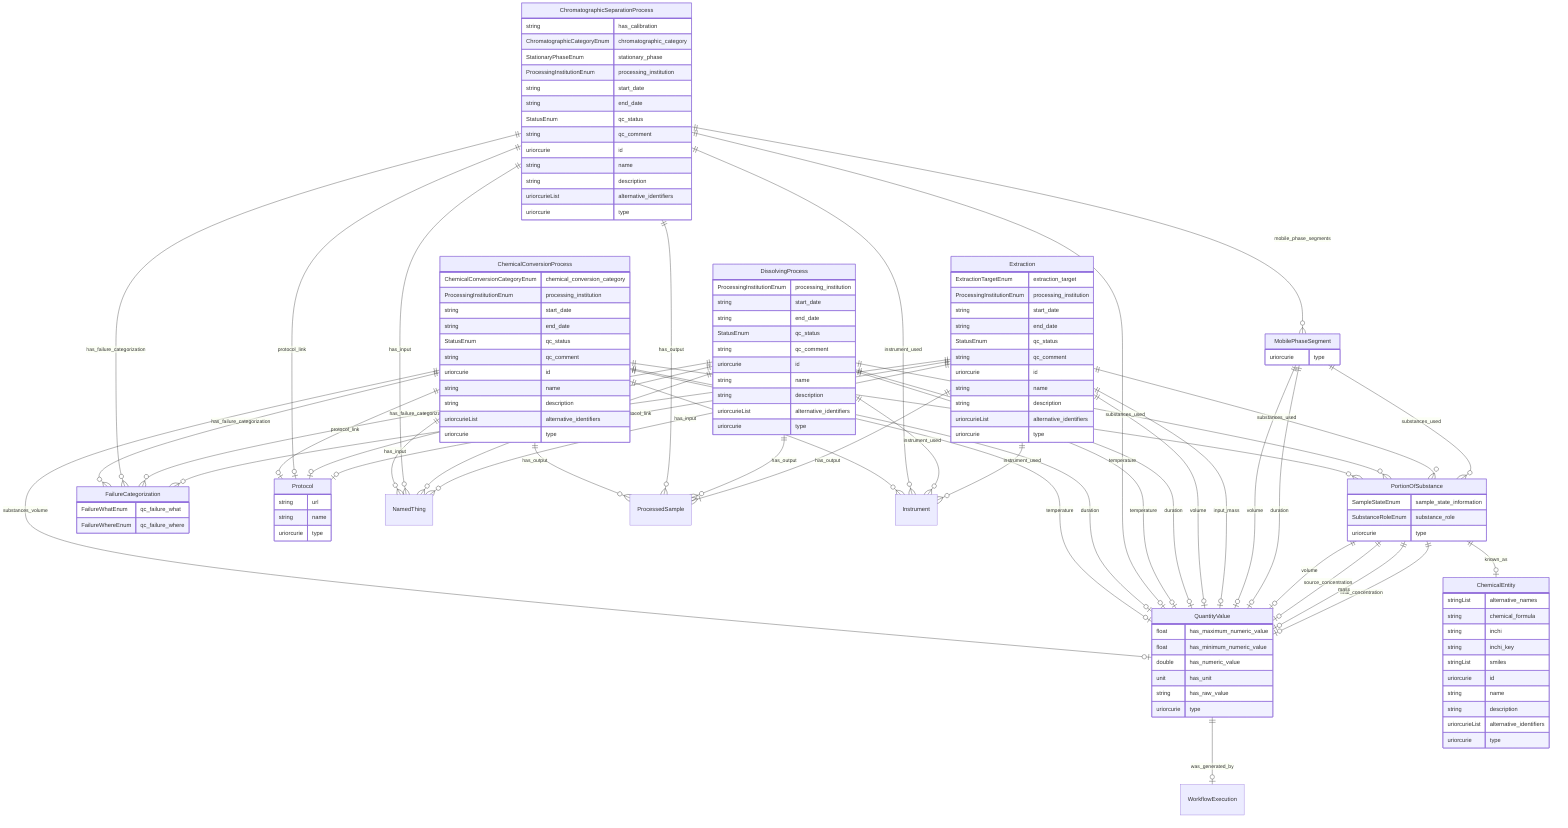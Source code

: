 erDiagram
PortionOfSubstance {
    SampleStateEnum sample_state_information  
    SubstanceRoleEnum substance_role  
    uriorcurie type  
}
QuantityValue {
    float has_maximum_numeric_value  
    float has_minimum_numeric_value  
    double has_numeric_value  
    unit has_unit  
    string has_raw_value  
    uriorcurie type  
}
MobilePhaseSegment {
    uriorcurie type  
}
Extraction {
    ExtractionTargetEnum extraction_target  
    ProcessingInstitutionEnum processing_institution  
    string start_date  
    string end_date  
    StatusEnum qc_status  
    string qc_comment  
    uriorcurie id  
    string name  
    string description  
    uriorcurieList alternative_identifiers  
    uriorcurie type  
}
FailureCategorization {
    FailureWhatEnum qc_failure_what  
    FailureWhereEnum qc_failure_where  
}
Protocol {
    string url  
    string name  
    uriorcurie type  
}
DissolvingProcess {
    ProcessingInstitutionEnum processing_institution  
    string start_date  
    string end_date  
    StatusEnum qc_status  
    string qc_comment  
    uriorcurie id  
    string name  
    string description  
    uriorcurieList alternative_identifiers  
    uriorcurie type  
}
ChromatographicSeparationProcess {
    string has_calibration  
    ChromatographicCategoryEnum chromatographic_category  
    StationaryPhaseEnum stationary_phase  
    ProcessingInstitutionEnum processing_institution  
    string start_date  
    string end_date  
    StatusEnum qc_status  
    string qc_comment  
    uriorcurie id  
    string name  
    string description  
    uriorcurieList alternative_identifiers  
    uriorcurie type  
}
ChemicalEntity {
    stringList alternative_names  
    string chemical_formula  
    string inchi  
    string inchi_key  
    stringList smiles  
    uriorcurie id  
    string name  
    string description  
    uriorcurieList alternative_identifiers  
    uriorcurie type  
}
ChemicalConversionProcess {
    ChemicalConversionCategoryEnum chemical_conversion_category  
    ProcessingInstitutionEnum processing_institution  
    string start_date  
    string end_date  
    StatusEnum qc_status  
    string qc_comment  
    uriorcurie id  
    string name  
    string description  
    uriorcurieList alternative_identifiers  
    uriorcurie type  
}

PortionOfSubstance ||--|o QuantityValue : "final_concentration"
PortionOfSubstance ||--|o ChemicalEntity : "known_as"
PortionOfSubstance ||--|o QuantityValue : "mass"
PortionOfSubstance ||--|o QuantityValue : "source_concentration"
PortionOfSubstance ||--|o QuantityValue : "volume"
QuantityValue ||--|o WorkflowExecution : "was_generated_by"
MobilePhaseSegment ||--|o QuantityValue : "duration"
MobilePhaseSegment ||--}o PortionOfSubstance : "substances_used"
MobilePhaseSegment ||--|o QuantityValue : "volume"
Extraction ||--}o PortionOfSubstance : "substances_used"
Extraction ||--|o QuantityValue : "input_mass"
Extraction ||--|o QuantityValue : "volume"
Extraction ||--}o NamedThing : "has_input"
Extraction ||--}| ProcessedSample : "has_output"
Extraction ||--}o Instrument : "instrument_used"
Extraction ||--|o Protocol : "protocol_link"
Extraction ||--}o FailureCategorization : "has_failure_categorization"
DissolvingProcess ||--|o QuantityValue : "duration"
DissolvingProcess ||--|o QuantityValue : "temperature"
DissolvingProcess ||--}o PortionOfSubstance : "substances_used"
DissolvingProcess ||--}o NamedThing : "has_input"
DissolvingProcess ||--}o ProcessedSample : "has_output"
DissolvingProcess ||--}o Instrument : "instrument_used"
DissolvingProcess ||--|o Protocol : "protocol_link"
DissolvingProcess ||--}o FailureCategorization : "has_failure_categorization"
ChromatographicSeparationProcess ||--}o MobilePhaseSegment : "mobile_phase_segments"
ChromatographicSeparationProcess ||--|o QuantityValue : "temperature"
ChromatographicSeparationProcess ||--}o NamedThing : "has_input"
ChromatographicSeparationProcess ||--}o ProcessedSample : "has_output"
ChromatographicSeparationProcess ||--}o Instrument : "instrument_used"
ChromatographicSeparationProcess ||--|o Protocol : "protocol_link"
ChromatographicSeparationProcess ||--}o FailureCategorization : "has_failure_categorization"
ChemicalConversionProcess ||--|o QuantityValue : "duration"
ChemicalConversionProcess ||--|o QuantityValue : "temperature"
ChemicalConversionProcess ||--}o PortionOfSubstance : "substances_used"
ChemicalConversionProcess ||--|o QuantityValue : "substances_volume"
ChemicalConversionProcess ||--}o NamedThing : "has_input"
ChemicalConversionProcess ||--}o ProcessedSample : "has_output"
ChemicalConversionProcess ||--}o Instrument : "instrument_used"
ChemicalConversionProcess ||--|o Protocol : "protocol_link"
ChemicalConversionProcess ||--}o FailureCategorization : "has_failure_categorization"